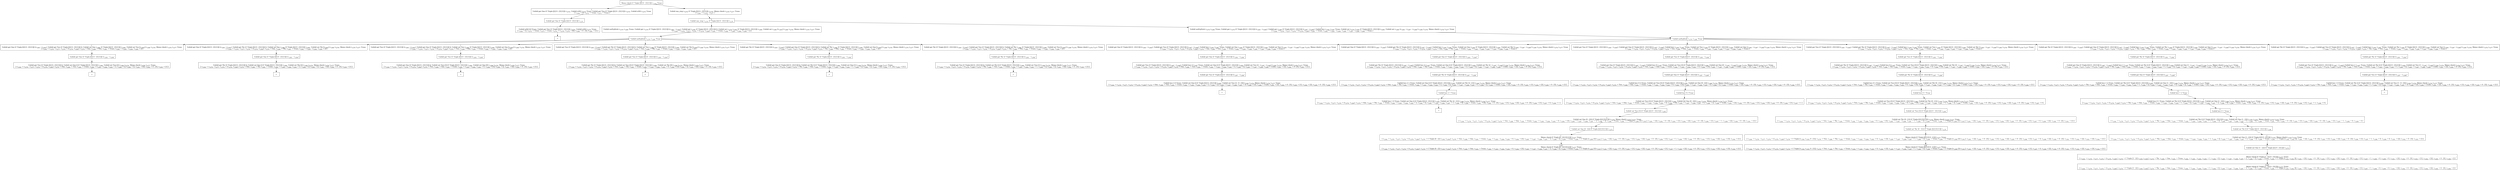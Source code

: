 digraph {
    graph [rankdir=TB
          ,bgcolor=transparent];
    node [shape=box
         ,fillcolor=white
         ,style=filled];
    0 [label=<O <BR/> Memo check (C Triple [[2] 0 : [3] [1]]) v<SUB>1244</SUB> Trueo>];
    1 [label=<C <BR/> Unfold get One (C Triple [[2] 0 : [3] [1]]) v<SUB>1274</SUB>, Unfold isNil v<SUB>1274</SUB> Trueo, Unfold get Two (C Triple [[2] 0 : [3] [1]]) v<SUB>1275</SUB>, Unfold isNil v<SUB>1275</SUB> Trueo <BR/>  [ v<SUB>1244</SUB> &rarr; [], v<SUB>1272</SUB> &rarr; Trueo, v<SUB>1273</SUB> &rarr; Trueo ] >];
    2 [label=<C <BR/> Unfold one_step v<SUB>1276</SUB> (C Triple [[2] 0 : [3] [1]]) v<SUB>1278</SUB>, Memo check v<SUB>1278</SUB> v<SUB>1277</SUB> Trueo <BR/>  [ v<SUB>1244</SUB> &rarr; v<SUB>1276</SUB> : v<SUB>1277</SUB> ] >];
    3 [label=<O <BR/> Unfold get One (C Triple [[2] 0 : [3] [1]]) v<SUB>1274</SUB>>];
    4 [label=<C <BR/> Unfold isNil [2] Trueo, Unfold get Two (C Triple [[2] 0 : [3] [1]]) v<SUB>1275</SUB>, Unfold isNil v<SUB>1275</SUB> Trueo <BR/>  [ v<SUB>1244</SUB> &rarr; [], v<SUB>1272</SUB> &rarr; Trueo, v<SUB>1273</SUB> &rarr; Trueo, v<SUB>1274</SUB> &rarr; v<SUB>1279</SUB>, v<SUB>1279</SUB> &rarr; [2], v<SUB>1280</SUB> &rarr; 0 : [3], v<SUB>1281</SUB> &rarr; [1] ] >];
    5 [label=<_|_>];
    6 [label=<O <BR/> Unfold one_step v<SUB>1276</SUB> (C Triple [[2] 0 : [3] [1]]) v<SUB>1278</SUB>>];
    7 [label=<C <BR/> Unfold notEqStick v<SUB>1279</SUB> v<SUB>1280</SUB> Trueo, Unfold get v<SUB>1279</SUB> (C Triple [[2] 0 : [3] [1]]) (v<SUB>1283</SUB> : v<SUB>1284</SUB>), Unfold get v<SUB>1280</SUB> (C Triple [[2] 0 : [3] [1]]) [], Unfold set v<SUB>1279</SUB> v<SUB>1284</SUB> (C Triple [[2] 0 : [3] [1]]) v<SUB>1286</SUB>, Unfold set v<SUB>1280</SUB> [v<SUB>1283</SUB>] v<SUB>1286</SUB> v<SUB>1278</SUB>, Memo check v<SUB>1278</SUB> v<SUB>1277</SUB> Trueo <BR/>  [ v<SUB>1244</SUB> &rarr; v<SUB>1276</SUB> : v<SUB>1277</SUB>, v<SUB>1276</SUB> &rarr; (v<SUB>1279</SUB>, v<SUB>1280</SUB>), v<SUB>1281</SUB> &rarr; Trueo, v<SUB>1282</SUB> &rarr; v<SUB>1283</SUB> : v<SUB>1284</SUB>, v<SUB>1285</SUB> &rarr; [] ] >];
    8 [label=<C <BR/> Unfold notEqStick v<SUB>1279</SUB> v<SUB>1280</SUB> Trueo, Unfold get v<SUB>1279</SUB> (C Triple [[2] 0 : [3] [1]]) (v<SUB>1283</SUB> : v<SUB>1284</SUB>), Unfold get v<SUB>1280</SUB> (C Triple [[2] 0 : [3] [1]]) (v<SUB>1287</SUB> : v<SUB>1288</SUB>), Unfold less v<SUB>1283</SUB> v<SUB>1287</SUB> Trueo, Unfold set v<SUB>1279</SUB> v<SUB>1284</SUB> (C Triple [[2] 0 : [3] [1]]) v<SUB>1290</SUB>, Unfold set v<SUB>1280</SUB> (v<SUB>1283</SUB> : v<SUB>1287</SUB> : v<SUB>1288</SUB>) v<SUB>1290</SUB> v<SUB>1278</SUB>, Memo check v<SUB>1278</SUB> v<SUB>1277</SUB> Trueo <BR/>  [ v<SUB>1244</SUB> &rarr; v<SUB>1276</SUB> : v<SUB>1277</SUB>, v<SUB>1276</SUB> &rarr; (v<SUB>1279</SUB>, v<SUB>1280</SUB>), v<SUB>1281</SUB> &rarr; Trueo, v<SUB>1282</SUB> &rarr; v<SUB>1283</SUB> : v<SUB>1284</SUB>, v<SUB>1285</SUB> &rarr; v<SUB>1287</SUB> : v<SUB>1288</SUB>, v<SUB>1289</SUB> &rarr; Trueo ] >];
    9 [label=<O <BR/> Unfold notEqStick v<SUB>1279</SUB> v<SUB>1280</SUB> Trueo>];
    10 [label=<C <BR/> Unfold get One (C Triple [[2] 0 : [3] [1]]) (v<SUB>1283</SUB> : v<SUB>1284</SUB>), Unfold get Two (C Triple [[2] 0 : [3] [1]]) [], Unfold set One v<SUB>1284</SUB> (C Triple [[2] 0 : [3] [1]]) v<SUB>1286</SUB>, Unfold set Two [v<SUB>1283</SUB>] v<SUB>1286</SUB> v<SUB>1278</SUB>, Memo check v<SUB>1278</SUB> v<SUB>1277</SUB> Trueo <BR/>  [ v<SUB>1244</SUB> &rarr; v<SUB>1276</SUB> : v<SUB>1277</SUB>, v<SUB>1276</SUB> &rarr; (v<SUB>1279</SUB>, v<SUB>1280</SUB>), v<SUB>1279</SUB> &rarr; One, v<SUB>1280</SUB> &rarr; Two, v<SUB>1281</SUB> &rarr; Trueo, v<SUB>1282</SUB> &rarr; v<SUB>1283</SUB> : v<SUB>1284</SUB>, v<SUB>1285</SUB> &rarr; [] ] >];
    11 [label=<C <BR/> Unfold get One (C Triple [[2] 0 : [3] [1]]) (v<SUB>1283</SUB> : v<SUB>1284</SUB>), Unfold get Thr (C Triple [[2] 0 : [3] [1]]) [], Unfold set One v<SUB>1284</SUB> (C Triple [[2] 0 : [3] [1]]) v<SUB>1286</SUB>, Unfold set Thr [v<SUB>1283</SUB>] v<SUB>1286</SUB> v<SUB>1278</SUB>, Memo check v<SUB>1278</SUB> v<SUB>1277</SUB> Trueo <BR/>  [ v<SUB>1244</SUB> &rarr; v<SUB>1276</SUB> : v<SUB>1277</SUB>, v<SUB>1276</SUB> &rarr; (v<SUB>1279</SUB>, v<SUB>1280</SUB>), v<SUB>1279</SUB> &rarr; One, v<SUB>1280</SUB> &rarr; Thr, v<SUB>1281</SUB> &rarr; Trueo, v<SUB>1282</SUB> &rarr; v<SUB>1283</SUB> : v<SUB>1284</SUB>, v<SUB>1285</SUB> &rarr; [] ] >];
    12 [label=<C <BR/> Unfold get Two (C Triple [[2] 0 : [3] [1]]) (v<SUB>1283</SUB> : v<SUB>1284</SUB>), Unfold get One (C Triple [[2] 0 : [3] [1]]) [], Unfold set Two v<SUB>1284</SUB> (C Triple [[2] 0 : [3] [1]]) v<SUB>1286</SUB>, Unfold set One [v<SUB>1283</SUB>] v<SUB>1286</SUB> v<SUB>1278</SUB>, Memo check v<SUB>1278</SUB> v<SUB>1277</SUB> Trueo <BR/>  [ v<SUB>1244</SUB> &rarr; v<SUB>1276</SUB> : v<SUB>1277</SUB>, v<SUB>1276</SUB> &rarr; (v<SUB>1279</SUB>, v<SUB>1280</SUB>), v<SUB>1279</SUB> &rarr; Two, v<SUB>1280</SUB> &rarr; One, v<SUB>1281</SUB> &rarr; Trueo, v<SUB>1282</SUB> &rarr; v<SUB>1283</SUB> : v<SUB>1284</SUB>, v<SUB>1285</SUB> &rarr; [] ] >];
    13 [label=<C <BR/> Unfold get Two (C Triple [[2] 0 : [3] [1]]) (v<SUB>1283</SUB> : v<SUB>1284</SUB>), Unfold get Thr (C Triple [[2] 0 : [3] [1]]) [], Unfold set Two v<SUB>1284</SUB> (C Triple [[2] 0 : [3] [1]]) v<SUB>1286</SUB>, Unfold set Thr [v<SUB>1283</SUB>] v<SUB>1286</SUB> v<SUB>1278</SUB>, Memo check v<SUB>1278</SUB> v<SUB>1277</SUB> Trueo <BR/>  [ v<SUB>1244</SUB> &rarr; v<SUB>1276</SUB> : v<SUB>1277</SUB>, v<SUB>1276</SUB> &rarr; (v<SUB>1279</SUB>, v<SUB>1280</SUB>), v<SUB>1279</SUB> &rarr; Two, v<SUB>1280</SUB> &rarr; Thr, v<SUB>1281</SUB> &rarr; Trueo, v<SUB>1282</SUB> &rarr; v<SUB>1283</SUB> : v<SUB>1284</SUB>, v<SUB>1285</SUB> &rarr; [] ] >];
    14 [label=<C <BR/> Unfold get Thr (C Triple [[2] 0 : [3] [1]]) (v<SUB>1283</SUB> : v<SUB>1284</SUB>), Unfold get One (C Triple [[2] 0 : [3] [1]]) [], Unfold set Thr v<SUB>1284</SUB> (C Triple [[2] 0 : [3] [1]]) v<SUB>1286</SUB>, Unfold set One [v<SUB>1283</SUB>] v<SUB>1286</SUB> v<SUB>1278</SUB>, Memo check v<SUB>1278</SUB> v<SUB>1277</SUB> Trueo <BR/>  [ v<SUB>1244</SUB> &rarr; v<SUB>1276</SUB> : v<SUB>1277</SUB>, v<SUB>1276</SUB> &rarr; (v<SUB>1279</SUB>, v<SUB>1280</SUB>), v<SUB>1279</SUB> &rarr; Thr, v<SUB>1280</SUB> &rarr; One, v<SUB>1281</SUB> &rarr; Trueo, v<SUB>1282</SUB> &rarr; v<SUB>1283</SUB> : v<SUB>1284</SUB>, v<SUB>1285</SUB> &rarr; [] ] >];
    15 [label=<C <BR/> Unfold get Thr (C Triple [[2] 0 : [3] [1]]) (v<SUB>1283</SUB> : v<SUB>1284</SUB>), Unfold get Two (C Triple [[2] 0 : [3] [1]]) [], Unfold set Thr v<SUB>1284</SUB> (C Triple [[2] 0 : [3] [1]]) v<SUB>1286</SUB>, Unfold set Two [v<SUB>1283</SUB>] v<SUB>1286</SUB> v<SUB>1278</SUB>, Memo check v<SUB>1278</SUB> v<SUB>1277</SUB> Trueo <BR/>  [ v<SUB>1244</SUB> &rarr; v<SUB>1276</SUB> : v<SUB>1277</SUB>, v<SUB>1276</SUB> &rarr; (v<SUB>1279</SUB>, v<SUB>1280</SUB>), v<SUB>1279</SUB> &rarr; Thr, v<SUB>1280</SUB> &rarr; Two, v<SUB>1281</SUB> &rarr; Trueo, v<SUB>1282</SUB> &rarr; v<SUB>1283</SUB> : v<SUB>1284</SUB>, v<SUB>1285</SUB> &rarr; [] ] >];
    16 [label=<O <BR/> Unfold get One (C Triple [[2] 0 : [3] [1]]) (v<SUB>1283</SUB> : v<SUB>1284</SUB>)>];
    17 [label=<C <BR/> Unfold get Two (C Triple [[2] 0 : [3] [1]]) [], Unfold set One [] (C Triple [[2] 0 : [3] [1]]) v<SUB>1286</SUB>, Unfold set Two [2] v<SUB>1286</SUB> v<SUB>1278</SUB>, Memo check v<SUB>1278</SUB> v<SUB>1277</SUB> Trueo <BR/>  [ v<SUB>1244</SUB> &rarr; v<SUB>1276</SUB> : v<SUB>1277</SUB>, v<SUB>1276</SUB> &rarr; (v<SUB>1279</SUB>, v<SUB>1280</SUB>), v<SUB>1279</SUB> &rarr; One, v<SUB>1280</SUB> &rarr; Two, v<SUB>1281</SUB> &rarr; Trueo, v<SUB>1282</SUB> &rarr; v<SUB>1283</SUB> : v<SUB>1284</SUB>, v<SUB>1283</SUB> &rarr; 2, v<SUB>1284</SUB> &rarr; [], v<SUB>1285</SUB> &rarr; [], v<SUB>1291</SUB> &rarr; [2], v<SUB>1292</SUB> &rarr; 0 : [3], v<SUB>1293</SUB> &rarr; [1] ] >];
    18 [label=<_|_>];
    19 [label=<O <BR/> Unfold get One (C Triple [[2] 0 : [3] [1]]) (v<SUB>1283</SUB> : v<SUB>1284</SUB>)>];
    20 [label=<C <BR/> Unfold get Thr (C Triple [[2] 0 : [3] [1]]) [], Unfold set One [] (C Triple [[2] 0 : [3] [1]]) v<SUB>1286</SUB>, Unfold set Thr [2] v<SUB>1286</SUB> v<SUB>1278</SUB>, Memo check v<SUB>1278</SUB> v<SUB>1277</SUB> Trueo <BR/>  [ v<SUB>1244</SUB> &rarr; v<SUB>1276</SUB> : v<SUB>1277</SUB>, v<SUB>1276</SUB> &rarr; (v<SUB>1279</SUB>, v<SUB>1280</SUB>), v<SUB>1279</SUB> &rarr; One, v<SUB>1280</SUB> &rarr; Thr, v<SUB>1281</SUB> &rarr; Trueo, v<SUB>1282</SUB> &rarr; v<SUB>1283</SUB> : v<SUB>1284</SUB>, v<SUB>1283</SUB> &rarr; 2, v<SUB>1284</SUB> &rarr; [], v<SUB>1285</SUB> &rarr; [], v<SUB>1291</SUB> &rarr; [2], v<SUB>1292</SUB> &rarr; 0 : [3], v<SUB>1293</SUB> &rarr; [1] ] >];
    21 [label=<_|_>];
    22 [label=<O <BR/> Unfold get Two (C Triple [[2] 0 : [3] [1]]) (v<SUB>1283</SUB> : v<SUB>1284</SUB>)>];
    23 [label=<C <BR/> Unfold get One (C Triple [[2] 0 : [3] [1]]) [], Unfold set Two [3] (C Triple [[2] 0 : [3] [1]]) v<SUB>1286</SUB>, Unfold set One [0] v<SUB>1286</SUB> v<SUB>1278</SUB>, Memo check v<SUB>1278</SUB> v<SUB>1277</SUB> Trueo <BR/>  [ v<SUB>1244</SUB> &rarr; v<SUB>1276</SUB> : v<SUB>1277</SUB>, v<SUB>1276</SUB> &rarr; (v<SUB>1279</SUB>, v<SUB>1280</SUB>), v<SUB>1279</SUB> &rarr; Two, v<SUB>1280</SUB> &rarr; One, v<SUB>1281</SUB> &rarr; Trueo, v<SUB>1282</SUB> &rarr; v<SUB>1283</SUB> : v<SUB>1284</SUB>, v<SUB>1283</SUB> &rarr; 0, v<SUB>1284</SUB> &rarr; [3], v<SUB>1285</SUB> &rarr; [], v<SUB>1291</SUB> &rarr; [2], v<SUB>1292</SUB> &rarr; 0 : [3], v<SUB>1293</SUB> &rarr; [1] ] >];
    24 [label=<_|_>];
    25 [label=<O <BR/> Unfold get Two (C Triple [[2] 0 : [3] [1]]) (v<SUB>1283</SUB> : v<SUB>1284</SUB>)>];
    26 [label=<C <BR/> Unfold get Thr (C Triple [[2] 0 : [3] [1]]) [], Unfold set Two [3] (C Triple [[2] 0 : [3] [1]]) v<SUB>1286</SUB>, Unfold set Thr [0] v<SUB>1286</SUB> v<SUB>1278</SUB>, Memo check v<SUB>1278</SUB> v<SUB>1277</SUB> Trueo <BR/>  [ v<SUB>1244</SUB> &rarr; v<SUB>1276</SUB> : v<SUB>1277</SUB>, v<SUB>1276</SUB> &rarr; (v<SUB>1279</SUB>, v<SUB>1280</SUB>), v<SUB>1279</SUB> &rarr; Two, v<SUB>1280</SUB> &rarr; Thr, v<SUB>1281</SUB> &rarr; Trueo, v<SUB>1282</SUB> &rarr; v<SUB>1283</SUB> : v<SUB>1284</SUB>, v<SUB>1283</SUB> &rarr; 0, v<SUB>1284</SUB> &rarr; [3], v<SUB>1285</SUB> &rarr; [], v<SUB>1291</SUB> &rarr; [2], v<SUB>1292</SUB> &rarr; 0 : [3], v<SUB>1293</SUB> &rarr; [1] ] >];
    27 [label=<_|_>];
    28 [label=<O <BR/> Unfold get Thr (C Triple [[2] 0 : [3] [1]]) (v<SUB>1283</SUB> : v<SUB>1284</SUB>)>];
    29 [label=<C <BR/> Unfold get One (C Triple [[2] 0 : [3] [1]]) [], Unfold set Thr [] (C Triple [[2] 0 : [3] [1]]) v<SUB>1286</SUB>, Unfold set One [1] v<SUB>1286</SUB> v<SUB>1278</SUB>, Memo check v<SUB>1278</SUB> v<SUB>1277</SUB> Trueo <BR/>  [ v<SUB>1244</SUB> &rarr; v<SUB>1276</SUB> : v<SUB>1277</SUB>, v<SUB>1276</SUB> &rarr; (v<SUB>1279</SUB>, v<SUB>1280</SUB>), v<SUB>1279</SUB> &rarr; Thr, v<SUB>1280</SUB> &rarr; One, v<SUB>1281</SUB> &rarr; Trueo, v<SUB>1282</SUB> &rarr; v<SUB>1283</SUB> : v<SUB>1284</SUB>, v<SUB>1283</SUB> &rarr; 1, v<SUB>1284</SUB> &rarr; [], v<SUB>1285</SUB> &rarr; [], v<SUB>1291</SUB> &rarr; [2], v<SUB>1292</SUB> &rarr; 0 : [3], v<SUB>1293</SUB> &rarr; [1] ] >];
    30 [label=<_|_>];
    31 [label=<O <BR/> Unfold get Thr (C Triple [[2] 0 : [3] [1]]) (v<SUB>1283</SUB> : v<SUB>1284</SUB>)>];
    32 [label=<C <BR/> Unfold get Two (C Triple [[2] 0 : [3] [1]]) [], Unfold set Thr [] (C Triple [[2] 0 : [3] [1]]) v<SUB>1286</SUB>, Unfold set Two [1] v<SUB>1286</SUB> v<SUB>1278</SUB>, Memo check v<SUB>1278</SUB> v<SUB>1277</SUB> Trueo <BR/>  [ v<SUB>1244</SUB> &rarr; v<SUB>1276</SUB> : v<SUB>1277</SUB>, v<SUB>1276</SUB> &rarr; (v<SUB>1279</SUB>, v<SUB>1280</SUB>), v<SUB>1279</SUB> &rarr; Thr, v<SUB>1280</SUB> &rarr; Two, v<SUB>1281</SUB> &rarr; Trueo, v<SUB>1282</SUB> &rarr; v<SUB>1283</SUB> : v<SUB>1284</SUB>, v<SUB>1283</SUB> &rarr; 1, v<SUB>1284</SUB> &rarr; [], v<SUB>1285</SUB> &rarr; [], v<SUB>1291</SUB> &rarr; [2], v<SUB>1292</SUB> &rarr; 0 : [3], v<SUB>1293</SUB> &rarr; [1] ] >];
    33 [label=<_|_>];
    34 [label=<O <BR/> Unfold notEqStick v<SUB>1279</SUB> v<SUB>1280</SUB> Trueo>];
    35 [label=<C <BR/> Unfold get One (C Triple [[2] 0 : [3] [1]]) (v<SUB>1283</SUB> : v<SUB>1284</SUB>), Unfold get Two (C Triple [[2] 0 : [3] [1]]) (v<SUB>1287</SUB> : v<SUB>1288</SUB>), Unfold less v<SUB>1283</SUB> v<SUB>1287</SUB> Trueo, Unfold set One v<SUB>1284</SUB> (C Triple [[2] 0 : [3] [1]]) v<SUB>1290</SUB>, Unfold set Two (v<SUB>1283</SUB> : v<SUB>1287</SUB> : v<SUB>1288</SUB>) v<SUB>1290</SUB> v<SUB>1278</SUB>, Memo check v<SUB>1278</SUB> v<SUB>1277</SUB> Trueo <BR/>  [ v<SUB>1244</SUB> &rarr; v<SUB>1276</SUB> : v<SUB>1277</SUB>, v<SUB>1276</SUB> &rarr; (v<SUB>1279</SUB>, v<SUB>1280</SUB>), v<SUB>1279</SUB> &rarr; One, v<SUB>1280</SUB> &rarr; Two, v<SUB>1281</SUB> &rarr; Trueo, v<SUB>1282</SUB> &rarr; v<SUB>1283</SUB> : v<SUB>1284</SUB>, v<SUB>1285</SUB> &rarr; v<SUB>1287</SUB> : v<SUB>1288</SUB>, v<SUB>1289</SUB> &rarr; Trueo ] >];
    36 [label=<C <BR/> Unfold get One (C Triple [[2] 0 : [3] [1]]) (v<SUB>1283</SUB> : v<SUB>1284</SUB>), Unfold get Thr (C Triple [[2] 0 : [3] [1]]) (v<SUB>1287</SUB> : v<SUB>1288</SUB>), Unfold less v<SUB>1283</SUB> v<SUB>1287</SUB> Trueo, Unfold set One v<SUB>1284</SUB> (C Triple [[2] 0 : [3] [1]]) v<SUB>1290</SUB>, Unfold set Thr (v<SUB>1283</SUB> : v<SUB>1287</SUB> : v<SUB>1288</SUB>) v<SUB>1290</SUB> v<SUB>1278</SUB>, Memo check v<SUB>1278</SUB> v<SUB>1277</SUB> Trueo <BR/>  [ v<SUB>1244</SUB> &rarr; v<SUB>1276</SUB> : v<SUB>1277</SUB>, v<SUB>1276</SUB> &rarr; (v<SUB>1279</SUB>, v<SUB>1280</SUB>), v<SUB>1279</SUB> &rarr; One, v<SUB>1280</SUB> &rarr; Thr, v<SUB>1281</SUB> &rarr; Trueo, v<SUB>1282</SUB> &rarr; v<SUB>1283</SUB> : v<SUB>1284</SUB>, v<SUB>1285</SUB> &rarr; v<SUB>1287</SUB> : v<SUB>1288</SUB>, v<SUB>1289</SUB> &rarr; Trueo ] >];
    37 [label=<C <BR/> Unfold get Two (C Triple [[2] 0 : [3] [1]]) (v<SUB>1283</SUB> : v<SUB>1284</SUB>), Unfold get One (C Triple [[2] 0 : [3] [1]]) (v<SUB>1287</SUB> : v<SUB>1288</SUB>), Unfold less v<SUB>1283</SUB> v<SUB>1287</SUB> Trueo, Unfold set Two v<SUB>1284</SUB> (C Triple [[2] 0 : [3] [1]]) v<SUB>1290</SUB>, Unfold set One (v<SUB>1283</SUB> : v<SUB>1287</SUB> : v<SUB>1288</SUB>) v<SUB>1290</SUB> v<SUB>1278</SUB>, Memo check v<SUB>1278</SUB> v<SUB>1277</SUB> Trueo <BR/>  [ v<SUB>1244</SUB> &rarr; v<SUB>1276</SUB> : v<SUB>1277</SUB>, v<SUB>1276</SUB> &rarr; (v<SUB>1279</SUB>, v<SUB>1280</SUB>), v<SUB>1279</SUB> &rarr; Two, v<SUB>1280</SUB> &rarr; One, v<SUB>1281</SUB> &rarr; Trueo, v<SUB>1282</SUB> &rarr; v<SUB>1283</SUB> : v<SUB>1284</SUB>, v<SUB>1285</SUB> &rarr; v<SUB>1287</SUB> : v<SUB>1288</SUB>, v<SUB>1289</SUB> &rarr; Trueo ] >];
    38 [label=<C <BR/> Unfold get Two (C Triple [[2] 0 : [3] [1]]) (v<SUB>1283</SUB> : v<SUB>1284</SUB>), Unfold get Thr (C Triple [[2] 0 : [3] [1]]) (v<SUB>1287</SUB> : v<SUB>1288</SUB>), Unfold less v<SUB>1283</SUB> v<SUB>1287</SUB> Trueo, Unfold set Two v<SUB>1284</SUB> (C Triple [[2] 0 : [3] [1]]) v<SUB>1290</SUB>, Unfold set Thr (v<SUB>1283</SUB> : v<SUB>1287</SUB> : v<SUB>1288</SUB>) v<SUB>1290</SUB> v<SUB>1278</SUB>, Memo check v<SUB>1278</SUB> v<SUB>1277</SUB> Trueo <BR/>  [ v<SUB>1244</SUB> &rarr; v<SUB>1276</SUB> : v<SUB>1277</SUB>, v<SUB>1276</SUB> &rarr; (v<SUB>1279</SUB>, v<SUB>1280</SUB>), v<SUB>1279</SUB> &rarr; Two, v<SUB>1280</SUB> &rarr; Thr, v<SUB>1281</SUB> &rarr; Trueo, v<SUB>1282</SUB> &rarr; v<SUB>1283</SUB> : v<SUB>1284</SUB>, v<SUB>1285</SUB> &rarr; v<SUB>1287</SUB> : v<SUB>1288</SUB>, v<SUB>1289</SUB> &rarr; Trueo ] >];
    39 [label=<C <BR/> Unfold get Thr (C Triple [[2] 0 : [3] [1]]) (v<SUB>1283</SUB> : v<SUB>1284</SUB>), Unfold get One (C Triple [[2] 0 : [3] [1]]) (v<SUB>1287</SUB> : v<SUB>1288</SUB>), Unfold less v<SUB>1283</SUB> v<SUB>1287</SUB> Trueo, Unfold set Thr v<SUB>1284</SUB> (C Triple [[2] 0 : [3] [1]]) v<SUB>1290</SUB>, Unfold set One (v<SUB>1283</SUB> : v<SUB>1287</SUB> : v<SUB>1288</SUB>) v<SUB>1290</SUB> v<SUB>1278</SUB>, Memo check v<SUB>1278</SUB> v<SUB>1277</SUB> Trueo <BR/>  [ v<SUB>1244</SUB> &rarr; v<SUB>1276</SUB> : v<SUB>1277</SUB>, v<SUB>1276</SUB> &rarr; (v<SUB>1279</SUB>, v<SUB>1280</SUB>), v<SUB>1279</SUB> &rarr; Thr, v<SUB>1280</SUB> &rarr; One, v<SUB>1281</SUB> &rarr; Trueo, v<SUB>1282</SUB> &rarr; v<SUB>1283</SUB> : v<SUB>1284</SUB>, v<SUB>1285</SUB> &rarr; v<SUB>1287</SUB> : v<SUB>1288</SUB>, v<SUB>1289</SUB> &rarr; Trueo ] >];
    40 [label=<C <BR/> Unfold get Thr (C Triple [[2] 0 : [3] [1]]) (v<SUB>1283</SUB> : v<SUB>1284</SUB>), Unfold get Two (C Triple [[2] 0 : [3] [1]]) (v<SUB>1287</SUB> : v<SUB>1288</SUB>), Unfold less v<SUB>1283</SUB> v<SUB>1287</SUB> Trueo, Unfold set Thr v<SUB>1284</SUB> (C Triple [[2] 0 : [3] [1]]) v<SUB>1290</SUB>, Unfold set Two (v<SUB>1283</SUB> : v<SUB>1287</SUB> : v<SUB>1288</SUB>) v<SUB>1290</SUB> v<SUB>1278</SUB>, Memo check v<SUB>1278</SUB> v<SUB>1277</SUB> Trueo <BR/>  [ v<SUB>1244</SUB> &rarr; v<SUB>1276</SUB> : v<SUB>1277</SUB>, v<SUB>1276</SUB> &rarr; (v<SUB>1279</SUB>, v<SUB>1280</SUB>), v<SUB>1279</SUB> &rarr; Thr, v<SUB>1280</SUB> &rarr; Two, v<SUB>1281</SUB> &rarr; Trueo, v<SUB>1282</SUB> &rarr; v<SUB>1283</SUB> : v<SUB>1284</SUB>, v<SUB>1285</SUB> &rarr; v<SUB>1287</SUB> : v<SUB>1288</SUB>, v<SUB>1289</SUB> &rarr; Trueo ] >];
    41 [label=<O <BR/> Unfold get One (C Triple [[2] 0 : [3] [1]]) (v<SUB>1283</SUB> : v<SUB>1284</SUB>)>];
    42 [label=<C <BR/> Unfold get Two (C Triple [[2] 0 : [3] [1]]) (v<SUB>1287</SUB> : v<SUB>1288</SUB>), Unfold less 2 v<SUB>1287</SUB> Trueo, Unfold set One [] (C Triple [[2] 0 : [3] [1]]) v<SUB>1290</SUB>, Unfold set Two (2 : v<SUB>1287</SUB> : v<SUB>1288</SUB>) v<SUB>1290</SUB> v<SUB>1278</SUB>, Memo check v<SUB>1278</SUB> v<SUB>1277</SUB> Trueo <BR/>  [ v<SUB>1244</SUB> &rarr; v<SUB>1276</SUB> : v<SUB>1277</SUB>, v<SUB>1276</SUB> &rarr; (v<SUB>1279</SUB>, v<SUB>1280</SUB>), v<SUB>1279</SUB> &rarr; One, v<SUB>1280</SUB> &rarr; Two, v<SUB>1281</SUB> &rarr; Trueo, v<SUB>1282</SUB> &rarr; v<SUB>1283</SUB> : v<SUB>1284</SUB>, v<SUB>1283</SUB> &rarr; 2, v<SUB>1284</SUB> &rarr; [], v<SUB>1285</SUB> &rarr; v<SUB>1287</SUB> : v<SUB>1288</SUB>, v<SUB>1289</SUB> &rarr; Trueo, v<SUB>1291</SUB> &rarr; [2], v<SUB>1292</SUB> &rarr; 0 : [3], v<SUB>1293</SUB> &rarr; [1] ] >];
    43 [label=<O <BR/> Unfold get Two (C Triple [[2] 0 : [3] [1]]) (v<SUB>1287</SUB> : v<SUB>1288</SUB>)>];
    44 [label=<C <BR/> Unfold less 2 0 Trueo, Unfold set One [] (C Triple [[2] 0 : [3] [1]]) v<SUB>1290</SUB>, Unfold set Two (2 : 0 : [3]) v<SUB>1290</SUB> v<SUB>1278</SUB>, Memo check v<SUB>1278</SUB> v<SUB>1277</SUB> Trueo <BR/>  [ v<SUB>1244</SUB> &rarr; v<SUB>1276</SUB> : v<SUB>1277</SUB>, v<SUB>1276</SUB> &rarr; (v<SUB>1279</SUB>, v<SUB>1280</SUB>), v<SUB>1279</SUB> &rarr; One, v<SUB>1280</SUB> &rarr; Two, v<SUB>1281</SUB> &rarr; Trueo, v<SUB>1282</SUB> &rarr; v<SUB>1283</SUB> : v<SUB>1284</SUB>, v<SUB>1283</SUB> &rarr; 2, v<SUB>1284</SUB> &rarr; [], v<SUB>1285</SUB> &rarr; v<SUB>1287</SUB> : v<SUB>1288</SUB>, v<SUB>1287</SUB> &rarr; 0, v<SUB>1288</SUB> &rarr; [3], v<SUB>1289</SUB> &rarr; Trueo, v<SUB>1291</SUB> &rarr; [2], v<SUB>1292</SUB> &rarr; 0 : [3], v<SUB>1293</SUB> &rarr; [1], v<SUB>1294</SUB> &rarr; [2], v<SUB>1295</SUB> &rarr; 0 : [3], v<SUB>1296</SUB> &rarr; [1] ] >];
    45 [label=<_|_>];
    46 [label=<O <BR/> Unfold get One (C Triple [[2] 0 : [3] [1]]) (v<SUB>1283</SUB> : v<SUB>1284</SUB>)>];
    47 [label=<C <BR/> Unfold get Thr (C Triple [[2] 0 : [3] [1]]) (v<SUB>1287</SUB> : v<SUB>1288</SUB>), Unfold less 2 v<SUB>1287</SUB> Trueo, Unfold set One [] (C Triple [[2] 0 : [3] [1]]) v<SUB>1290</SUB>, Unfold set Thr (2 : v<SUB>1287</SUB> : v<SUB>1288</SUB>) v<SUB>1290</SUB> v<SUB>1278</SUB>, Memo check v<SUB>1278</SUB> v<SUB>1277</SUB> Trueo <BR/>  [ v<SUB>1244</SUB> &rarr; v<SUB>1276</SUB> : v<SUB>1277</SUB>, v<SUB>1276</SUB> &rarr; (v<SUB>1279</SUB>, v<SUB>1280</SUB>), v<SUB>1279</SUB> &rarr; One, v<SUB>1280</SUB> &rarr; Thr, v<SUB>1281</SUB> &rarr; Trueo, v<SUB>1282</SUB> &rarr; v<SUB>1283</SUB> : v<SUB>1284</SUB>, v<SUB>1283</SUB> &rarr; 2, v<SUB>1284</SUB> &rarr; [], v<SUB>1285</SUB> &rarr; v<SUB>1287</SUB> : v<SUB>1288</SUB>, v<SUB>1289</SUB> &rarr; Trueo, v<SUB>1291</SUB> &rarr; [2], v<SUB>1292</SUB> &rarr; 0 : [3], v<SUB>1293</SUB> &rarr; [1] ] >];
    48 [label=<O <BR/> Unfold get Thr (C Triple [[2] 0 : [3] [1]]) (v<SUB>1287</SUB> : v<SUB>1288</SUB>)>];
    49 [label=<C <BR/> Unfold less 2 1 Trueo, Unfold set One [] (C Triple [[2] 0 : [3] [1]]) v<SUB>1290</SUB>, Unfold set Thr (2 : [1]) v<SUB>1290</SUB> v<SUB>1278</SUB>, Memo check v<SUB>1278</SUB> v<SUB>1277</SUB> Trueo <BR/>  [ v<SUB>1244</SUB> &rarr; v<SUB>1276</SUB> : v<SUB>1277</SUB>, v<SUB>1276</SUB> &rarr; (v<SUB>1279</SUB>, v<SUB>1280</SUB>), v<SUB>1279</SUB> &rarr; One, v<SUB>1280</SUB> &rarr; Thr, v<SUB>1281</SUB> &rarr; Trueo, v<SUB>1282</SUB> &rarr; v<SUB>1283</SUB> : v<SUB>1284</SUB>, v<SUB>1283</SUB> &rarr; 2, v<SUB>1284</SUB> &rarr; [], v<SUB>1285</SUB> &rarr; v<SUB>1287</SUB> : v<SUB>1288</SUB>, v<SUB>1287</SUB> &rarr; 1, v<SUB>1288</SUB> &rarr; [], v<SUB>1289</SUB> &rarr; Trueo, v<SUB>1291</SUB> &rarr; [2], v<SUB>1292</SUB> &rarr; 0 : [3], v<SUB>1293</SUB> &rarr; [1], v<SUB>1294</SUB> &rarr; [2], v<SUB>1295</SUB> &rarr; 0 : [3], v<SUB>1296</SUB> &rarr; [1] ] >];
    50 [label=<O <BR/> Unfold less 2 1 Trueo>];
    51 [label=<C <BR/> Unfold less 1 0 Trueo, Unfold set One [] (C Triple [[2] 0 : [3] [1]]) v<SUB>1290</SUB>, Unfold set Thr (2 : [1]) v<SUB>1290</SUB> v<SUB>1278</SUB>, Memo check v<SUB>1278</SUB> v<SUB>1277</SUB> Trueo <BR/>  [ v<SUB>1244</SUB> &rarr; v<SUB>1276</SUB> : v<SUB>1277</SUB>, v<SUB>1276</SUB> &rarr; (v<SUB>1279</SUB>, v<SUB>1280</SUB>), v<SUB>1279</SUB> &rarr; One, v<SUB>1280</SUB> &rarr; Thr, v<SUB>1281</SUB> &rarr; Trueo, v<SUB>1282</SUB> &rarr; v<SUB>1283</SUB> : v<SUB>1284</SUB>, v<SUB>1283</SUB> &rarr; 2, v<SUB>1284</SUB> &rarr; [], v<SUB>1285</SUB> &rarr; v<SUB>1287</SUB> : v<SUB>1288</SUB>, v<SUB>1287</SUB> &rarr; 1, v<SUB>1288</SUB> &rarr; [], v<SUB>1289</SUB> &rarr; Trueo, v<SUB>1291</SUB> &rarr; [2], v<SUB>1292</SUB> &rarr; 0 : [3], v<SUB>1293</SUB> &rarr; [1], v<SUB>1294</SUB> &rarr; [2], v<SUB>1295</SUB> &rarr; 0 : [3], v<SUB>1296</SUB> &rarr; [1], v<SUB>1297</SUB> &rarr; 0, v<SUB>1298</SUB> &rarr; 1 ] >];
    52 [label=<_|_>];
    53 [label=<O <BR/> Unfold get Two (C Triple [[2] 0 : [3] [1]]) (v<SUB>1283</SUB> : v<SUB>1284</SUB>)>];
    54 [label=<C <BR/> Unfold get One (C Triple [[2] 0 : [3] [1]]) (v<SUB>1287</SUB> : v<SUB>1288</SUB>), Unfold less 0 v<SUB>1287</SUB> Trueo, Unfold set Two [3] (C Triple [[2] 0 : [3] [1]]) v<SUB>1290</SUB>, Unfold set One (0 : v<SUB>1287</SUB> : v<SUB>1288</SUB>) v<SUB>1290</SUB> v<SUB>1278</SUB>, Memo check v<SUB>1278</SUB> v<SUB>1277</SUB> Trueo <BR/>  [ v<SUB>1244</SUB> &rarr; v<SUB>1276</SUB> : v<SUB>1277</SUB>, v<SUB>1276</SUB> &rarr; (v<SUB>1279</SUB>, v<SUB>1280</SUB>), v<SUB>1279</SUB> &rarr; Two, v<SUB>1280</SUB> &rarr; One, v<SUB>1281</SUB> &rarr; Trueo, v<SUB>1282</SUB> &rarr; v<SUB>1283</SUB> : v<SUB>1284</SUB>, v<SUB>1283</SUB> &rarr; 0, v<SUB>1284</SUB> &rarr; [3], v<SUB>1285</SUB> &rarr; v<SUB>1287</SUB> : v<SUB>1288</SUB>, v<SUB>1289</SUB> &rarr; Trueo, v<SUB>1291</SUB> &rarr; [2], v<SUB>1292</SUB> &rarr; 0 : [3], v<SUB>1293</SUB> &rarr; [1] ] >];
    55 [label=<O <BR/> Unfold get One (C Triple [[2] 0 : [3] [1]]) (v<SUB>1287</SUB> : v<SUB>1288</SUB>)>];
    56 [label=<C <BR/> Unfold less 0 2 Trueo, Unfold set Two [3] (C Triple [[2] 0 : [3] [1]]) v<SUB>1290</SUB>, Unfold set One (0 : [2]) v<SUB>1290</SUB> v<SUB>1278</SUB>, Memo check v<SUB>1278</SUB> v<SUB>1277</SUB> Trueo <BR/>  [ v<SUB>1244</SUB> &rarr; v<SUB>1276</SUB> : v<SUB>1277</SUB>, v<SUB>1276</SUB> &rarr; (v<SUB>1279</SUB>, v<SUB>1280</SUB>), v<SUB>1279</SUB> &rarr; Two, v<SUB>1280</SUB> &rarr; One, v<SUB>1281</SUB> &rarr; Trueo, v<SUB>1282</SUB> &rarr; v<SUB>1283</SUB> : v<SUB>1284</SUB>, v<SUB>1283</SUB> &rarr; 0, v<SUB>1284</SUB> &rarr; [3], v<SUB>1285</SUB> &rarr; v<SUB>1287</SUB> : v<SUB>1288</SUB>, v<SUB>1287</SUB> &rarr; 2, v<SUB>1288</SUB> &rarr; [], v<SUB>1289</SUB> &rarr; Trueo, v<SUB>1291</SUB> &rarr; [2], v<SUB>1292</SUB> &rarr; 0 : [3], v<SUB>1293</SUB> &rarr; [1], v<SUB>1294</SUB> &rarr; [2], v<SUB>1295</SUB> &rarr; 0 : [3], v<SUB>1296</SUB> &rarr; [1] ] >];
    57 [label=<O <BR/> Unfold less 0 2 Trueo>];
    58 [label=<C <BR/> Unfold set Two [3] (C Triple [[2] 0 : [3] [1]]) v<SUB>1290</SUB>, Unfold set One (0 : [2]) v<SUB>1290</SUB> v<SUB>1278</SUB>, Memo check v<SUB>1278</SUB> v<SUB>1277</SUB> Trueo <BR/>  [ v<SUB>1244</SUB> &rarr; v<SUB>1276</SUB> : v<SUB>1277</SUB>, v<SUB>1276</SUB> &rarr; (v<SUB>1279</SUB>, v<SUB>1280</SUB>), v<SUB>1279</SUB> &rarr; Two, v<SUB>1280</SUB> &rarr; One, v<SUB>1281</SUB> &rarr; Trueo, v<SUB>1282</SUB> &rarr; v<SUB>1283</SUB> : v<SUB>1284</SUB>, v<SUB>1283</SUB> &rarr; 0, v<SUB>1284</SUB> &rarr; [3], v<SUB>1285</SUB> &rarr; v<SUB>1287</SUB> : v<SUB>1288</SUB>, v<SUB>1287</SUB> &rarr; 2, v<SUB>1288</SUB> &rarr; [], v<SUB>1289</SUB> &rarr; Trueo, v<SUB>1291</SUB> &rarr; [2], v<SUB>1292</SUB> &rarr; 0 : [3], v<SUB>1293</SUB> &rarr; [1], v<SUB>1294</SUB> &rarr; [2], v<SUB>1295</SUB> &rarr; 0 : [3], v<SUB>1296</SUB> &rarr; [1], v<SUB>1297</SUB> &rarr; 1 ] >];
    59 [label=<O <BR/> Unfold set Two [3] (C Triple [[2] 0 : [3] [1]]) v<SUB>1290</SUB>>];
    60 [label=<C <BR/> Unfold set One (0 : [2]) (C Triple [[2] [3] [1]]) v<SUB>1278</SUB>, Memo check v<SUB>1278</SUB> v<SUB>1277</SUB> Trueo <BR/>  [ v<SUB>1244</SUB> &rarr; v<SUB>1276</SUB> : v<SUB>1277</SUB>, v<SUB>1276</SUB> &rarr; (v<SUB>1279</SUB>, v<SUB>1280</SUB>), v<SUB>1279</SUB> &rarr; Two, v<SUB>1280</SUB> &rarr; One, v<SUB>1281</SUB> &rarr; Trueo, v<SUB>1282</SUB> &rarr; v<SUB>1283</SUB> : v<SUB>1284</SUB>, v<SUB>1283</SUB> &rarr; 0, v<SUB>1284</SUB> &rarr; [3], v<SUB>1285</SUB> &rarr; v<SUB>1287</SUB> : v<SUB>1288</SUB>, v<SUB>1287</SUB> &rarr; 2, v<SUB>1288</SUB> &rarr; [], v<SUB>1289</SUB> &rarr; Trueo, v<SUB>1290</SUB> &rarr; C Triple [v<SUB>1299</SUB> [3] v<SUB>1301</SUB>], v<SUB>1291</SUB> &rarr; [2], v<SUB>1292</SUB> &rarr; 0 : [3], v<SUB>1293</SUB> &rarr; [1], v<SUB>1294</SUB> &rarr; [2], v<SUB>1295</SUB> &rarr; 0 : [3], v<SUB>1296</SUB> &rarr; [1], v<SUB>1297</SUB> &rarr; 1, v<SUB>1299</SUB> &rarr; [2], v<SUB>1300</SUB> &rarr; 0 : [3], v<SUB>1301</SUB> &rarr; [1] ] >];
    61 [label=<O <BR/> Unfold set One (0 : [2]) (C Triple [[2] [3] [1]]) v<SUB>1278</SUB>>];
    62 [label=<C <BR/> Memo check (C Triple [0 : [2] [3] [1]]) v<SUB>1277</SUB> Trueo <BR/>  [ v<SUB>1244</SUB> &rarr; v<SUB>1276</SUB> : v<SUB>1277</SUB>, v<SUB>1276</SUB> &rarr; (v<SUB>1279</SUB>, v<SUB>1280</SUB>), v<SUB>1278</SUB> &rarr; C Triple [0 : [2] v<SUB>1303</SUB> v<SUB>1304</SUB>], v<SUB>1279</SUB> &rarr; Two, v<SUB>1280</SUB> &rarr; One, v<SUB>1281</SUB> &rarr; Trueo, v<SUB>1282</SUB> &rarr; v<SUB>1283</SUB> : v<SUB>1284</SUB>, v<SUB>1283</SUB> &rarr; 0, v<SUB>1284</SUB> &rarr; [3], v<SUB>1285</SUB> &rarr; v<SUB>1287</SUB> : v<SUB>1288</SUB>, v<SUB>1287</SUB> &rarr; 2, v<SUB>1288</SUB> &rarr; [], v<SUB>1289</SUB> &rarr; Trueo, v<SUB>1290</SUB> &rarr; C Triple [v<SUB>1299</SUB> [3] v<SUB>1301</SUB>], v<SUB>1291</SUB> &rarr; [2], v<SUB>1292</SUB> &rarr; 0 : [3], v<SUB>1293</SUB> &rarr; [1], v<SUB>1294</SUB> &rarr; [2], v<SUB>1295</SUB> &rarr; 0 : [3], v<SUB>1296</SUB> &rarr; [1], v<SUB>1297</SUB> &rarr; 1, v<SUB>1299</SUB> &rarr; [2], v<SUB>1300</SUB> &rarr; 0 : [3], v<SUB>1301</SUB> &rarr; [1], v<SUB>1302</SUB> &rarr; [2], v<SUB>1303</SUB> &rarr; [3], v<SUB>1304</SUB> &rarr; [1] ] >];
    63 [label=<Leaf <BR/> Memo check (C Triple [0 : [2] [3] [1]]) v<SUB>1277</SUB> Trueo <BR/>  [ v<SUB>1244</SUB> &rarr; v<SUB>1276</SUB> : v<SUB>1277</SUB>, v<SUB>1276</SUB> &rarr; (v<SUB>1279</SUB>, v<SUB>1280</SUB>), v<SUB>1278</SUB> &rarr; C Triple [0 : [2] v<SUB>1303</SUB> v<SUB>1304</SUB>], v<SUB>1279</SUB> &rarr; Two, v<SUB>1280</SUB> &rarr; One, v<SUB>1281</SUB> &rarr; Trueo, v<SUB>1282</SUB> &rarr; v<SUB>1283</SUB> : v<SUB>1284</SUB>, v<SUB>1283</SUB> &rarr; 0, v<SUB>1284</SUB> &rarr; [3], v<SUB>1285</SUB> &rarr; v<SUB>1287</SUB> : v<SUB>1288</SUB>, v<SUB>1287</SUB> &rarr; 2, v<SUB>1288</SUB> &rarr; [], v<SUB>1289</SUB> &rarr; Trueo, v<SUB>1290</SUB> &rarr; C Triple [v<SUB>1299</SUB> [3] v<SUB>1301</SUB>], v<SUB>1291</SUB> &rarr; [2], v<SUB>1292</SUB> &rarr; 0 : [3], v<SUB>1293</SUB> &rarr; [1], v<SUB>1294</SUB> &rarr; [2], v<SUB>1295</SUB> &rarr; 0 : [3], v<SUB>1296</SUB> &rarr; [1], v<SUB>1297</SUB> &rarr; 1, v<SUB>1299</SUB> &rarr; [2], v<SUB>1300</SUB> &rarr; 0 : [3], v<SUB>1301</SUB> &rarr; [1], v<SUB>1302</SUB> &rarr; [2], v<SUB>1303</SUB> &rarr; [3], v<SUB>1304</SUB> &rarr; [1] ] >];
    64 [label=<O <BR/> Unfold get Two (C Triple [[2] 0 : [3] [1]]) (v<SUB>1283</SUB> : v<SUB>1284</SUB>)>];
    65 [label=<C <BR/> Unfold get Thr (C Triple [[2] 0 : [3] [1]]) (v<SUB>1287</SUB> : v<SUB>1288</SUB>), Unfold less 0 v<SUB>1287</SUB> Trueo, Unfold set Two [3] (C Triple [[2] 0 : [3] [1]]) v<SUB>1290</SUB>, Unfold set Thr (0 : v<SUB>1287</SUB> : v<SUB>1288</SUB>) v<SUB>1290</SUB> v<SUB>1278</SUB>, Memo check v<SUB>1278</SUB> v<SUB>1277</SUB> Trueo <BR/>  [ v<SUB>1244</SUB> &rarr; v<SUB>1276</SUB> : v<SUB>1277</SUB>, v<SUB>1276</SUB> &rarr; (v<SUB>1279</SUB>, v<SUB>1280</SUB>), v<SUB>1279</SUB> &rarr; Two, v<SUB>1280</SUB> &rarr; Thr, v<SUB>1281</SUB> &rarr; Trueo, v<SUB>1282</SUB> &rarr; v<SUB>1283</SUB> : v<SUB>1284</SUB>, v<SUB>1283</SUB> &rarr; 0, v<SUB>1284</SUB> &rarr; [3], v<SUB>1285</SUB> &rarr; v<SUB>1287</SUB> : v<SUB>1288</SUB>, v<SUB>1289</SUB> &rarr; Trueo, v<SUB>1291</SUB> &rarr; [2], v<SUB>1292</SUB> &rarr; 0 : [3], v<SUB>1293</SUB> &rarr; [1] ] >];
    66 [label=<O <BR/> Unfold get Thr (C Triple [[2] 0 : [3] [1]]) (v<SUB>1287</SUB> : v<SUB>1288</SUB>)>];
    67 [label=<C <BR/> Unfold less 0 1 Trueo, Unfold set Two [3] (C Triple [[2] 0 : [3] [1]]) v<SUB>1290</SUB>, Unfold set Thr (0 : [1]) v<SUB>1290</SUB> v<SUB>1278</SUB>, Memo check v<SUB>1278</SUB> v<SUB>1277</SUB> Trueo <BR/>  [ v<SUB>1244</SUB> &rarr; v<SUB>1276</SUB> : v<SUB>1277</SUB>, v<SUB>1276</SUB> &rarr; (v<SUB>1279</SUB>, v<SUB>1280</SUB>), v<SUB>1279</SUB> &rarr; Two, v<SUB>1280</SUB> &rarr; Thr, v<SUB>1281</SUB> &rarr; Trueo, v<SUB>1282</SUB> &rarr; v<SUB>1283</SUB> : v<SUB>1284</SUB>, v<SUB>1283</SUB> &rarr; 0, v<SUB>1284</SUB> &rarr; [3], v<SUB>1285</SUB> &rarr; v<SUB>1287</SUB> : v<SUB>1288</SUB>, v<SUB>1287</SUB> &rarr; 1, v<SUB>1288</SUB> &rarr; [], v<SUB>1289</SUB> &rarr; Trueo, v<SUB>1291</SUB> &rarr; [2], v<SUB>1292</SUB> &rarr; 0 : [3], v<SUB>1293</SUB> &rarr; [1], v<SUB>1294</SUB> &rarr; [2], v<SUB>1295</SUB> &rarr; 0 : [3], v<SUB>1296</SUB> &rarr; [1] ] >];
    68 [label=<O <BR/> Unfold less 0 1 Trueo>];
    69 [label=<C <BR/> Unfold set Two [3] (C Triple [[2] 0 : [3] [1]]) v<SUB>1290</SUB>, Unfold set Thr (0 : [1]) v<SUB>1290</SUB> v<SUB>1278</SUB>, Memo check v<SUB>1278</SUB> v<SUB>1277</SUB> Trueo <BR/>  [ v<SUB>1244</SUB> &rarr; v<SUB>1276</SUB> : v<SUB>1277</SUB>, v<SUB>1276</SUB> &rarr; (v<SUB>1279</SUB>, v<SUB>1280</SUB>), v<SUB>1279</SUB> &rarr; Two, v<SUB>1280</SUB> &rarr; Thr, v<SUB>1281</SUB> &rarr; Trueo, v<SUB>1282</SUB> &rarr; v<SUB>1283</SUB> : v<SUB>1284</SUB>, v<SUB>1283</SUB> &rarr; 0, v<SUB>1284</SUB> &rarr; [3], v<SUB>1285</SUB> &rarr; v<SUB>1287</SUB> : v<SUB>1288</SUB>, v<SUB>1287</SUB> &rarr; 1, v<SUB>1288</SUB> &rarr; [], v<SUB>1289</SUB> &rarr; Trueo, v<SUB>1291</SUB> &rarr; [2], v<SUB>1292</SUB> &rarr; 0 : [3], v<SUB>1293</SUB> &rarr; [1], v<SUB>1294</SUB> &rarr; [2], v<SUB>1295</SUB> &rarr; 0 : [3], v<SUB>1296</SUB> &rarr; [1], v<SUB>1297</SUB> &rarr; 0 ] >];
    70 [label=<O <BR/> Unfold set Two [3] (C Triple [[2] 0 : [3] [1]]) v<SUB>1290</SUB>>];
    71 [label=<C <BR/> Unfold set Thr (0 : [1]) (C Triple [[2] [3] [1]]) v<SUB>1278</SUB>, Memo check v<SUB>1278</SUB> v<SUB>1277</SUB> Trueo <BR/>  [ v<SUB>1244</SUB> &rarr; v<SUB>1276</SUB> : v<SUB>1277</SUB>, v<SUB>1276</SUB> &rarr; (v<SUB>1279</SUB>, v<SUB>1280</SUB>), v<SUB>1279</SUB> &rarr; Two, v<SUB>1280</SUB> &rarr; Thr, v<SUB>1281</SUB> &rarr; Trueo, v<SUB>1282</SUB> &rarr; v<SUB>1283</SUB> : v<SUB>1284</SUB>, v<SUB>1283</SUB> &rarr; 0, v<SUB>1284</SUB> &rarr; [3], v<SUB>1285</SUB> &rarr; v<SUB>1287</SUB> : v<SUB>1288</SUB>, v<SUB>1287</SUB> &rarr; 1, v<SUB>1288</SUB> &rarr; [], v<SUB>1289</SUB> &rarr; Trueo, v<SUB>1290</SUB> &rarr; C Triple [v<SUB>1299</SUB> [3] v<SUB>1301</SUB>], v<SUB>1291</SUB> &rarr; [2], v<SUB>1292</SUB> &rarr; 0 : [3], v<SUB>1293</SUB> &rarr; [1], v<SUB>1294</SUB> &rarr; [2], v<SUB>1295</SUB> &rarr; 0 : [3], v<SUB>1296</SUB> &rarr; [1], v<SUB>1297</SUB> &rarr; 0, v<SUB>1299</SUB> &rarr; [2], v<SUB>1300</SUB> &rarr; 0 : [3], v<SUB>1301</SUB> &rarr; [1] ] >];
    72 [label=<O <BR/> Unfold set Thr (0 : [1]) (C Triple [[2] [3] [1]]) v<SUB>1278</SUB>>];
    73 [label=<C <BR/> Memo check (C Triple [[2] [3] 0 : [1]]) v<SUB>1277</SUB> Trueo <BR/>  [ v<SUB>1244</SUB> &rarr; v<SUB>1276</SUB> : v<SUB>1277</SUB>, v<SUB>1276</SUB> &rarr; (v<SUB>1279</SUB>, v<SUB>1280</SUB>), v<SUB>1278</SUB> &rarr; C Triple [v<SUB>1302</SUB> v<SUB>1303</SUB> 0 : [1]], v<SUB>1279</SUB> &rarr; Two, v<SUB>1280</SUB> &rarr; Thr, v<SUB>1281</SUB> &rarr; Trueo, v<SUB>1282</SUB> &rarr; v<SUB>1283</SUB> : v<SUB>1284</SUB>, v<SUB>1283</SUB> &rarr; 0, v<SUB>1284</SUB> &rarr; [3], v<SUB>1285</SUB> &rarr; v<SUB>1287</SUB> : v<SUB>1288</SUB>, v<SUB>1287</SUB> &rarr; 1, v<SUB>1288</SUB> &rarr; [], v<SUB>1289</SUB> &rarr; Trueo, v<SUB>1290</SUB> &rarr; C Triple [v<SUB>1299</SUB> [3] v<SUB>1301</SUB>], v<SUB>1291</SUB> &rarr; [2], v<SUB>1292</SUB> &rarr; 0 : [3], v<SUB>1293</SUB> &rarr; [1], v<SUB>1294</SUB> &rarr; [2], v<SUB>1295</SUB> &rarr; 0 : [3], v<SUB>1296</SUB> &rarr; [1], v<SUB>1297</SUB> &rarr; 0, v<SUB>1299</SUB> &rarr; [2], v<SUB>1300</SUB> &rarr; 0 : [3], v<SUB>1301</SUB> &rarr; [1], v<SUB>1302</SUB> &rarr; [2], v<SUB>1303</SUB> &rarr; [3], v<SUB>1304</SUB> &rarr; [1] ] >];
    74 [label=<Leaf <BR/> Memo check (C Triple [[2] [3] 0 : [1]]) v<SUB>1277</SUB> Trueo <BR/>  [ v<SUB>1244</SUB> &rarr; v<SUB>1276</SUB> : v<SUB>1277</SUB>, v<SUB>1276</SUB> &rarr; (v<SUB>1279</SUB>, v<SUB>1280</SUB>), v<SUB>1278</SUB> &rarr; C Triple [v<SUB>1302</SUB> v<SUB>1303</SUB> 0 : [1]], v<SUB>1279</SUB> &rarr; Two, v<SUB>1280</SUB> &rarr; Thr, v<SUB>1281</SUB> &rarr; Trueo, v<SUB>1282</SUB> &rarr; v<SUB>1283</SUB> : v<SUB>1284</SUB>, v<SUB>1283</SUB> &rarr; 0, v<SUB>1284</SUB> &rarr; [3], v<SUB>1285</SUB> &rarr; v<SUB>1287</SUB> : v<SUB>1288</SUB>, v<SUB>1287</SUB> &rarr; 1, v<SUB>1288</SUB> &rarr; [], v<SUB>1289</SUB> &rarr; Trueo, v<SUB>1290</SUB> &rarr; C Triple [v<SUB>1299</SUB> [3] v<SUB>1301</SUB>], v<SUB>1291</SUB> &rarr; [2], v<SUB>1292</SUB> &rarr; 0 : [3], v<SUB>1293</SUB> &rarr; [1], v<SUB>1294</SUB> &rarr; [2], v<SUB>1295</SUB> &rarr; 0 : [3], v<SUB>1296</SUB> &rarr; [1], v<SUB>1297</SUB> &rarr; 0, v<SUB>1299</SUB> &rarr; [2], v<SUB>1300</SUB> &rarr; 0 : [3], v<SUB>1301</SUB> &rarr; [1], v<SUB>1302</SUB> &rarr; [2], v<SUB>1303</SUB> &rarr; [3], v<SUB>1304</SUB> &rarr; [1] ] >];
    75 [label=<O <BR/> Unfold get Thr (C Triple [[2] 0 : [3] [1]]) (v<SUB>1283</SUB> : v<SUB>1284</SUB>)>];
    76 [label=<C <BR/> Unfold get One (C Triple [[2] 0 : [3] [1]]) (v<SUB>1287</SUB> : v<SUB>1288</SUB>), Unfold less 1 v<SUB>1287</SUB> Trueo, Unfold set Thr [] (C Triple [[2] 0 : [3] [1]]) v<SUB>1290</SUB>, Unfold set One (1 : v<SUB>1287</SUB> : v<SUB>1288</SUB>) v<SUB>1290</SUB> v<SUB>1278</SUB>, Memo check v<SUB>1278</SUB> v<SUB>1277</SUB> Trueo <BR/>  [ v<SUB>1244</SUB> &rarr; v<SUB>1276</SUB> : v<SUB>1277</SUB>, v<SUB>1276</SUB> &rarr; (v<SUB>1279</SUB>, v<SUB>1280</SUB>), v<SUB>1279</SUB> &rarr; Thr, v<SUB>1280</SUB> &rarr; One, v<SUB>1281</SUB> &rarr; Trueo, v<SUB>1282</SUB> &rarr; v<SUB>1283</SUB> : v<SUB>1284</SUB>, v<SUB>1283</SUB> &rarr; 1, v<SUB>1284</SUB> &rarr; [], v<SUB>1285</SUB> &rarr; v<SUB>1287</SUB> : v<SUB>1288</SUB>, v<SUB>1289</SUB> &rarr; Trueo, v<SUB>1291</SUB> &rarr; [2], v<SUB>1292</SUB> &rarr; 0 : [3], v<SUB>1293</SUB> &rarr; [1] ] >];
    77 [label=<O <BR/> Unfold get One (C Triple [[2] 0 : [3] [1]]) (v<SUB>1287</SUB> : v<SUB>1288</SUB>)>];
    78 [label=<C <BR/> Unfold less 1 2 Trueo, Unfold set Thr [] (C Triple [[2] 0 : [3] [1]]) v<SUB>1290</SUB>, Unfold set One (1 : [2]) v<SUB>1290</SUB> v<SUB>1278</SUB>, Memo check v<SUB>1278</SUB> v<SUB>1277</SUB> Trueo <BR/>  [ v<SUB>1244</SUB> &rarr; v<SUB>1276</SUB> : v<SUB>1277</SUB>, v<SUB>1276</SUB> &rarr; (v<SUB>1279</SUB>, v<SUB>1280</SUB>), v<SUB>1279</SUB> &rarr; Thr, v<SUB>1280</SUB> &rarr; One, v<SUB>1281</SUB> &rarr; Trueo, v<SUB>1282</SUB> &rarr; v<SUB>1283</SUB> : v<SUB>1284</SUB>, v<SUB>1283</SUB> &rarr; 1, v<SUB>1284</SUB> &rarr; [], v<SUB>1285</SUB> &rarr; v<SUB>1287</SUB> : v<SUB>1288</SUB>, v<SUB>1287</SUB> &rarr; 2, v<SUB>1288</SUB> &rarr; [], v<SUB>1289</SUB> &rarr; Trueo, v<SUB>1291</SUB> &rarr; [2], v<SUB>1292</SUB> &rarr; 0 : [3], v<SUB>1293</SUB> &rarr; [1], v<SUB>1294</SUB> &rarr; [2], v<SUB>1295</SUB> &rarr; 0 : [3], v<SUB>1296</SUB> &rarr; [1] ] >];
    79 [label=<O <BR/> Unfold less 1 2 Trueo>];
    80 [label=<C <BR/> Unfold less 0 1 Trueo, Unfold set Thr [] (C Triple [[2] 0 : [3] [1]]) v<SUB>1290</SUB>, Unfold set One (1 : [2]) v<SUB>1290</SUB> v<SUB>1278</SUB>, Memo check v<SUB>1278</SUB> v<SUB>1277</SUB> Trueo <BR/>  [ v<SUB>1244</SUB> &rarr; v<SUB>1276</SUB> : v<SUB>1277</SUB>, v<SUB>1276</SUB> &rarr; (v<SUB>1279</SUB>, v<SUB>1280</SUB>), v<SUB>1279</SUB> &rarr; Thr, v<SUB>1280</SUB> &rarr; One, v<SUB>1281</SUB> &rarr; Trueo, v<SUB>1282</SUB> &rarr; v<SUB>1283</SUB> : v<SUB>1284</SUB>, v<SUB>1283</SUB> &rarr; 1, v<SUB>1284</SUB> &rarr; [], v<SUB>1285</SUB> &rarr; v<SUB>1287</SUB> : v<SUB>1288</SUB>, v<SUB>1287</SUB> &rarr; 2, v<SUB>1288</SUB> &rarr; [], v<SUB>1289</SUB> &rarr; Trueo, v<SUB>1291</SUB> &rarr; [2], v<SUB>1292</SUB> &rarr; 0 : [3], v<SUB>1293</SUB> &rarr; [1], v<SUB>1294</SUB> &rarr; [2], v<SUB>1295</SUB> &rarr; 0 : [3], v<SUB>1296</SUB> &rarr; [1], v<SUB>1297</SUB> &rarr; 1, v<SUB>1298</SUB> &rarr; 0 ] >];
    81 [label=<O <BR/> Unfold less 0 1 Trueo>];
    82 [label=<C <BR/> Unfold set Thr [] (C Triple [[2] 0 : [3] [1]]) v<SUB>1290</SUB>, Unfold set One (1 : [2]) v<SUB>1290</SUB> v<SUB>1278</SUB>, Memo check v<SUB>1278</SUB> v<SUB>1277</SUB> Trueo <BR/>  [ v<SUB>1244</SUB> &rarr; v<SUB>1276</SUB> : v<SUB>1277</SUB>, v<SUB>1276</SUB> &rarr; (v<SUB>1279</SUB>, v<SUB>1280</SUB>), v<SUB>1279</SUB> &rarr; Thr, v<SUB>1280</SUB> &rarr; One, v<SUB>1281</SUB> &rarr; Trueo, v<SUB>1282</SUB> &rarr; v<SUB>1283</SUB> : v<SUB>1284</SUB>, v<SUB>1283</SUB> &rarr; 1, v<SUB>1284</SUB> &rarr; [], v<SUB>1285</SUB> &rarr; v<SUB>1287</SUB> : v<SUB>1288</SUB>, v<SUB>1287</SUB> &rarr; 2, v<SUB>1288</SUB> &rarr; [], v<SUB>1289</SUB> &rarr; Trueo, v<SUB>1291</SUB> &rarr; [2], v<SUB>1292</SUB> &rarr; 0 : [3], v<SUB>1293</SUB> &rarr; [1], v<SUB>1294</SUB> &rarr; [2], v<SUB>1295</SUB> &rarr; 0 : [3], v<SUB>1296</SUB> &rarr; [1], v<SUB>1297</SUB> &rarr; 1, v<SUB>1298</SUB> &rarr; 0, v<SUB>1299</SUB> &rarr; 0 ] >];
    83 [label=<O <BR/> Unfold set Thr [] (C Triple [[2] 0 : [3] [1]]) v<SUB>1290</SUB>>];
    84 [label=<C <BR/> Unfold set One (1 : [2]) (C Triple [[2] 0 : [3] []]) v<SUB>1278</SUB>, Memo check v<SUB>1278</SUB> v<SUB>1277</SUB> Trueo <BR/>  [ v<SUB>1244</SUB> &rarr; v<SUB>1276</SUB> : v<SUB>1277</SUB>, v<SUB>1276</SUB> &rarr; (v<SUB>1279</SUB>, v<SUB>1280</SUB>), v<SUB>1279</SUB> &rarr; Thr, v<SUB>1280</SUB> &rarr; One, v<SUB>1281</SUB> &rarr; Trueo, v<SUB>1282</SUB> &rarr; v<SUB>1283</SUB> : v<SUB>1284</SUB>, v<SUB>1283</SUB> &rarr; 1, v<SUB>1284</SUB> &rarr; [], v<SUB>1285</SUB> &rarr; v<SUB>1287</SUB> : v<SUB>1288</SUB>, v<SUB>1287</SUB> &rarr; 2, v<SUB>1288</SUB> &rarr; [], v<SUB>1289</SUB> &rarr; Trueo, v<SUB>1290</SUB> &rarr; C Triple [v<SUB>1301</SUB> v<SUB>1302</SUB> []], v<SUB>1291</SUB> &rarr; [2], v<SUB>1292</SUB> &rarr; 0 : [3], v<SUB>1293</SUB> &rarr; [1], v<SUB>1294</SUB> &rarr; [2], v<SUB>1295</SUB> &rarr; 0 : [3], v<SUB>1296</SUB> &rarr; [1], v<SUB>1297</SUB> &rarr; 1, v<SUB>1298</SUB> &rarr; 0, v<SUB>1299</SUB> &rarr; 0, v<SUB>1301</SUB> &rarr; [2], v<SUB>1302</SUB> &rarr; 0 : [3], v<SUB>1303</SUB> &rarr; [1] ] >];
    85 [label=<O <BR/> Unfold set One (1 : [2]) (C Triple [[2] 0 : [3] []]) v<SUB>1278</SUB>>];
    86 [label=<C <BR/> Memo check (C Triple [1 : [2] 0 : [3] []]) v<SUB>1277</SUB> Trueo <BR/>  [ v<SUB>1244</SUB> &rarr; v<SUB>1276</SUB> : v<SUB>1277</SUB>, v<SUB>1276</SUB> &rarr; (v<SUB>1279</SUB>, v<SUB>1280</SUB>), v<SUB>1278</SUB> &rarr; C Triple [1 : [2] v<SUB>1305</SUB> v<SUB>1306</SUB>], v<SUB>1279</SUB> &rarr; Thr, v<SUB>1280</SUB> &rarr; One, v<SUB>1281</SUB> &rarr; Trueo, v<SUB>1282</SUB> &rarr; v<SUB>1283</SUB> : v<SUB>1284</SUB>, v<SUB>1283</SUB> &rarr; 1, v<SUB>1284</SUB> &rarr; [], v<SUB>1285</SUB> &rarr; v<SUB>1287</SUB> : v<SUB>1288</SUB>, v<SUB>1287</SUB> &rarr; 2, v<SUB>1288</SUB> &rarr; [], v<SUB>1289</SUB> &rarr; Trueo, v<SUB>1290</SUB> &rarr; C Triple [v<SUB>1301</SUB> v<SUB>1302</SUB> []], v<SUB>1291</SUB> &rarr; [2], v<SUB>1292</SUB> &rarr; 0 : [3], v<SUB>1293</SUB> &rarr; [1], v<SUB>1294</SUB> &rarr; [2], v<SUB>1295</SUB> &rarr; 0 : [3], v<SUB>1296</SUB> &rarr; [1], v<SUB>1297</SUB> &rarr; 1, v<SUB>1298</SUB> &rarr; 0, v<SUB>1299</SUB> &rarr; 0, v<SUB>1301</SUB> &rarr; [2], v<SUB>1302</SUB> &rarr; 0 : [3], v<SUB>1303</SUB> &rarr; [1], v<SUB>1304</SUB> &rarr; [2], v<SUB>1305</SUB> &rarr; 0 : [3], v<SUB>1306</SUB> &rarr; [] ] >];
    87 [label=<Leaf <BR/> Memo check (C Triple [1 : [2] 0 : [3] []]) v<SUB>1277</SUB> Trueo <BR/>  [ v<SUB>1244</SUB> &rarr; v<SUB>1276</SUB> : v<SUB>1277</SUB>, v<SUB>1276</SUB> &rarr; (v<SUB>1279</SUB>, v<SUB>1280</SUB>), v<SUB>1278</SUB> &rarr; C Triple [1 : [2] v<SUB>1305</SUB> v<SUB>1306</SUB>], v<SUB>1279</SUB> &rarr; Thr, v<SUB>1280</SUB> &rarr; One, v<SUB>1281</SUB> &rarr; Trueo, v<SUB>1282</SUB> &rarr; v<SUB>1283</SUB> : v<SUB>1284</SUB>, v<SUB>1283</SUB> &rarr; 1, v<SUB>1284</SUB> &rarr; [], v<SUB>1285</SUB> &rarr; v<SUB>1287</SUB> : v<SUB>1288</SUB>, v<SUB>1287</SUB> &rarr; 2, v<SUB>1288</SUB> &rarr; [], v<SUB>1289</SUB> &rarr; Trueo, v<SUB>1290</SUB> &rarr; C Triple [v<SUB>1301</SUB> v<SUB>1302</SUB> []], v<SUB>1291</SUB> &rarr; [2], v<SUB>1292</SUB> &rarr; 0 : [3], v<SUB>1293</SUB> &rarr; [1], v<SUB>1294</SUB> &rarr; [2], v<SUB>1295</SUB> &rarr; 0 : [3], v<SUB>1296</SUB> &rarr; [1], v<SUB>1297</SUB> &rarr; 1, v<SUB>1298</SUB> &rarr; 0, v<SUB>1299</SUB> &rarr; 0, v<SUB>1301</SUB> &rarr; [2], v<SUB>1302</SUB> &rarr; 0 : [3], v<SUB>1303</SUB> &rarr; [1], v<SUB>1304</SUB> &rarr; [2], v<SUB>1305</SUB> &rarr; 0 : [3], v<SUB>1306</SUB> &rarr; [] ] >];
    88 [label=<O <BR/> Unfold get Thr (C Triple [[2] 0 : [3] [1]]) (v<SUB>1283</SUB> : v<SUB>1284</SUB>)>];
    89 [label=<C <BR/> Unfold get Two (C Triple [[2] 0 : [3] [1]]) (v<SUB>1287</SUB> : v<SUB>1288</SUB>), Unfold less 1 v<SUB>1287</SUB> Trueo, Unfold set Thr [] (C Triple [[2] 0 : [3] [1]]) v<SUB>1290</SUB>, Unfold set Two (1 : v<SUB>1287</SUB> : v<SUB>1288</SUB>) v<SUB>1290</SUB> v<SUB>1278</SUB>, Memo check v<SUB>1278</SUB> v<SUB>1277</SUB> Trueo <BR/>  [ v<SUB>1244</SUB> &rarr; v<SUB>1276</SUB> : v<SUB>1277</SUB>, v<SUB>1276</SUB> &rarr; (v<SUB>1279</SUB>, v<SUB>1280</SUB>), v<SUB>1279</SUB> &rarr; Thr, v<SUB>1280</SUB> &rarr; Two, v<SUB>1281</SUB> &rarr; Trueo, v<SUB>1282</SUB> &rarr; v<SUB>1283</SUB> : v<SUB>1284</SUB>, v<SUB>1283</SUB> &rarr; 1, v<SUB>1284</SUB> &rarr; [], v<SUB>1285</SUB> &rarr; v<SUB>1287</SUB> : v<SUB>1288</SUB>, v<SUB>1289</SUB> &rarr; Trueo, v<SUB>1291</SUB> &rarr; [2], v<SUB>1292</SUB> &rarr; 0 : [3], v<SUB>1293</SUB> &rarr; [1] ] >];
    90 [label=<O <BR/> Unfold get Two (C Triple [[2] 0 : [3] [1]]) (v<SUB>1287</SUB> : v<SUB>1288</SUB>)>];
    91 [label=<C <BR/> Unfold less 1 0 Trueo, Unfold set Thr [] (C Triple [[2] 0 : [3] [1]]) v<SUB>1290</SUB>, Unfold set Two (1 : 0 : [3]) v<SUB>1290</SUB> v<SUB>1278</SUB>, Memo check v<SUB>1278</SUB> v<SUB>1277</SUB> Trueo <BR/>  [ v<SUB>1244</SUB> &rarr; v<SUB>1276</SUB> : v<SUB>1277</SUB>, v<SUB>1276</SUB> &rarr; (v<SUB>1279</SUB>, v<SUB>1280</SUB>), v<SUB>1279</SUB> &rarr; Thr, v<SUB>1280</SUB> &rarr; Two, v<SUB>1281</SUB> &rarr; Trueo, v<SUB>1282</SUB> &rarr; v<SUB>1283</SUB> : v<SUB>1284</SUB>, v<SUB>1283</SUB> &rarr; 1, v<SUB>1284</SUB> &rarr; [], v<SUB>1285</SUB> &rarr; v<SUB>1287</SUB> : v<SUB>1288</SUB>, v<SUB>1287</SUB> &rarr; 0, v<SUB>1288</SUB> &rarr; [3], v<SUB>1289</SUB> &rarr; Trueo, v<SUB>1291</SUB> &rarr; [2], v<SUB>1292</SUB> &rarr; 0 : [3], v<SUB>1293</SUB> &rarr; [1], v<SUB>1294</SUB> &rarr; [2], v<SUB>1295</SUB> &rarr; 0 : [3], v<SUB>1296</SUB> &rarr; [1] ] >];
    92 [label=<_|_>];
    0 -> 1 [label=""];
    0 -> 2 [label=""];
    1 -> 3 [label=""];
    2 -> 6 [label=""];
    3 -> 4 [label=""];
    4 -> 5 [label=""];
    6 -> 7 [label=""];
    6 -> 8 [label=""];
    7 -> 9 [label=""];
    8 -> 34 [label=""];
    9 -> 10 [label=""];
    9 -> 11 [label=""];
    9 -> 12 [label=""];
    9 -> 13 [label=""];
    9 -> 14 [label=""];
    9 -> 15 [label=""];
    10 -> 16 [label=""];
    11 -> 19 [label=""];
    12 -> 22 [label=""];
    13 -> 25 [label=""];
    14 -> 28 [label=""];
    15 -> 31 [label=""];
    16 -> 17 [label=""];
    17 -> 18 [label=""];
    19 -> 20 [label=""];
    20 -> 21 [label=""];
    22 -> 23 [label=""];
    23 -> 24 [label=""];
    25 -> 26 [label=""];
    26 -> 27 [label=""];
    28 -> 29 [label=""];
    29 -> 30 [label=""];
    31 -> 32 [label=""];
    32 -> 33 [label=""];
    34 -> 35 [label=""];
    34 -> 36 [label=""];
    34 -> 37 [label=""];
    34 -> 38 [label=""];
    34 -> 39 [label=""];
    34 -> 40 [label=""];
    35 -> 41 [label=""];
    36 -> 46 [label=""];
    37 -> 53 [label=""];
    38 -> 64 [label=""];
    39 -> 75 [label=""];
    40 -> 88 [label=""];
    41 -> 42 [label=""];
    42 -> 43 [label=""];
    43 -> 44 [label=""];
    44 -> 45 [label=""];
    46 -> 47 [label=""];
    47 -> 48 [label=""];
    48 -> 49 [label=""];
    49 -> 50 [label=""];
    50 -> 51 [label=""];
    51 -> 52 [label=""];
    53 -> 54 [label=""];
    54 -> 55 [label=""];
    55 -> 56 [label=""];
    56 -> 57 [label=""];
    57 -> 58 [label=""];
    58 -> 59 [label=""];
    59 -> 60 [label=""];
    60 -> 61 [label=""];
    61 -> 62 [label=""];
    62 -> 63 [label=""];
    64 -> 65 [label=""];
    65 -> 66 [label=""];
    66 -> 67 [label=""];
    67 -> 68 [label=""];
    68 -> 69 [label=""];
    69 -> 70 [label=""];
    70 -> 71 [label=""];
    71 -> 72 [label=""];
    72 -> 73 [label=""];
    73 -> 74 [label=""];
    75 -> 76 [label=""];
    76 -> 77 [label=""];
    77 -> 78 [label=""];
    78 -> 79 [label=""];
    79 -> 80 [label=""];
    80 -> 81 [label=""];
    81 -> 82 [label=""];
    82 -> 83 [label=""];
    83 -> 84 [label=""];
    84 -> 85 [label=""];
    85 -> 86 [label=""];
    86 -> 87 [label=""];
    88 -> 89 [label=""];
    89 -> 90 [label=""];
    90 -> 91 [label=""];
    91 -> 92 [label=""];
}